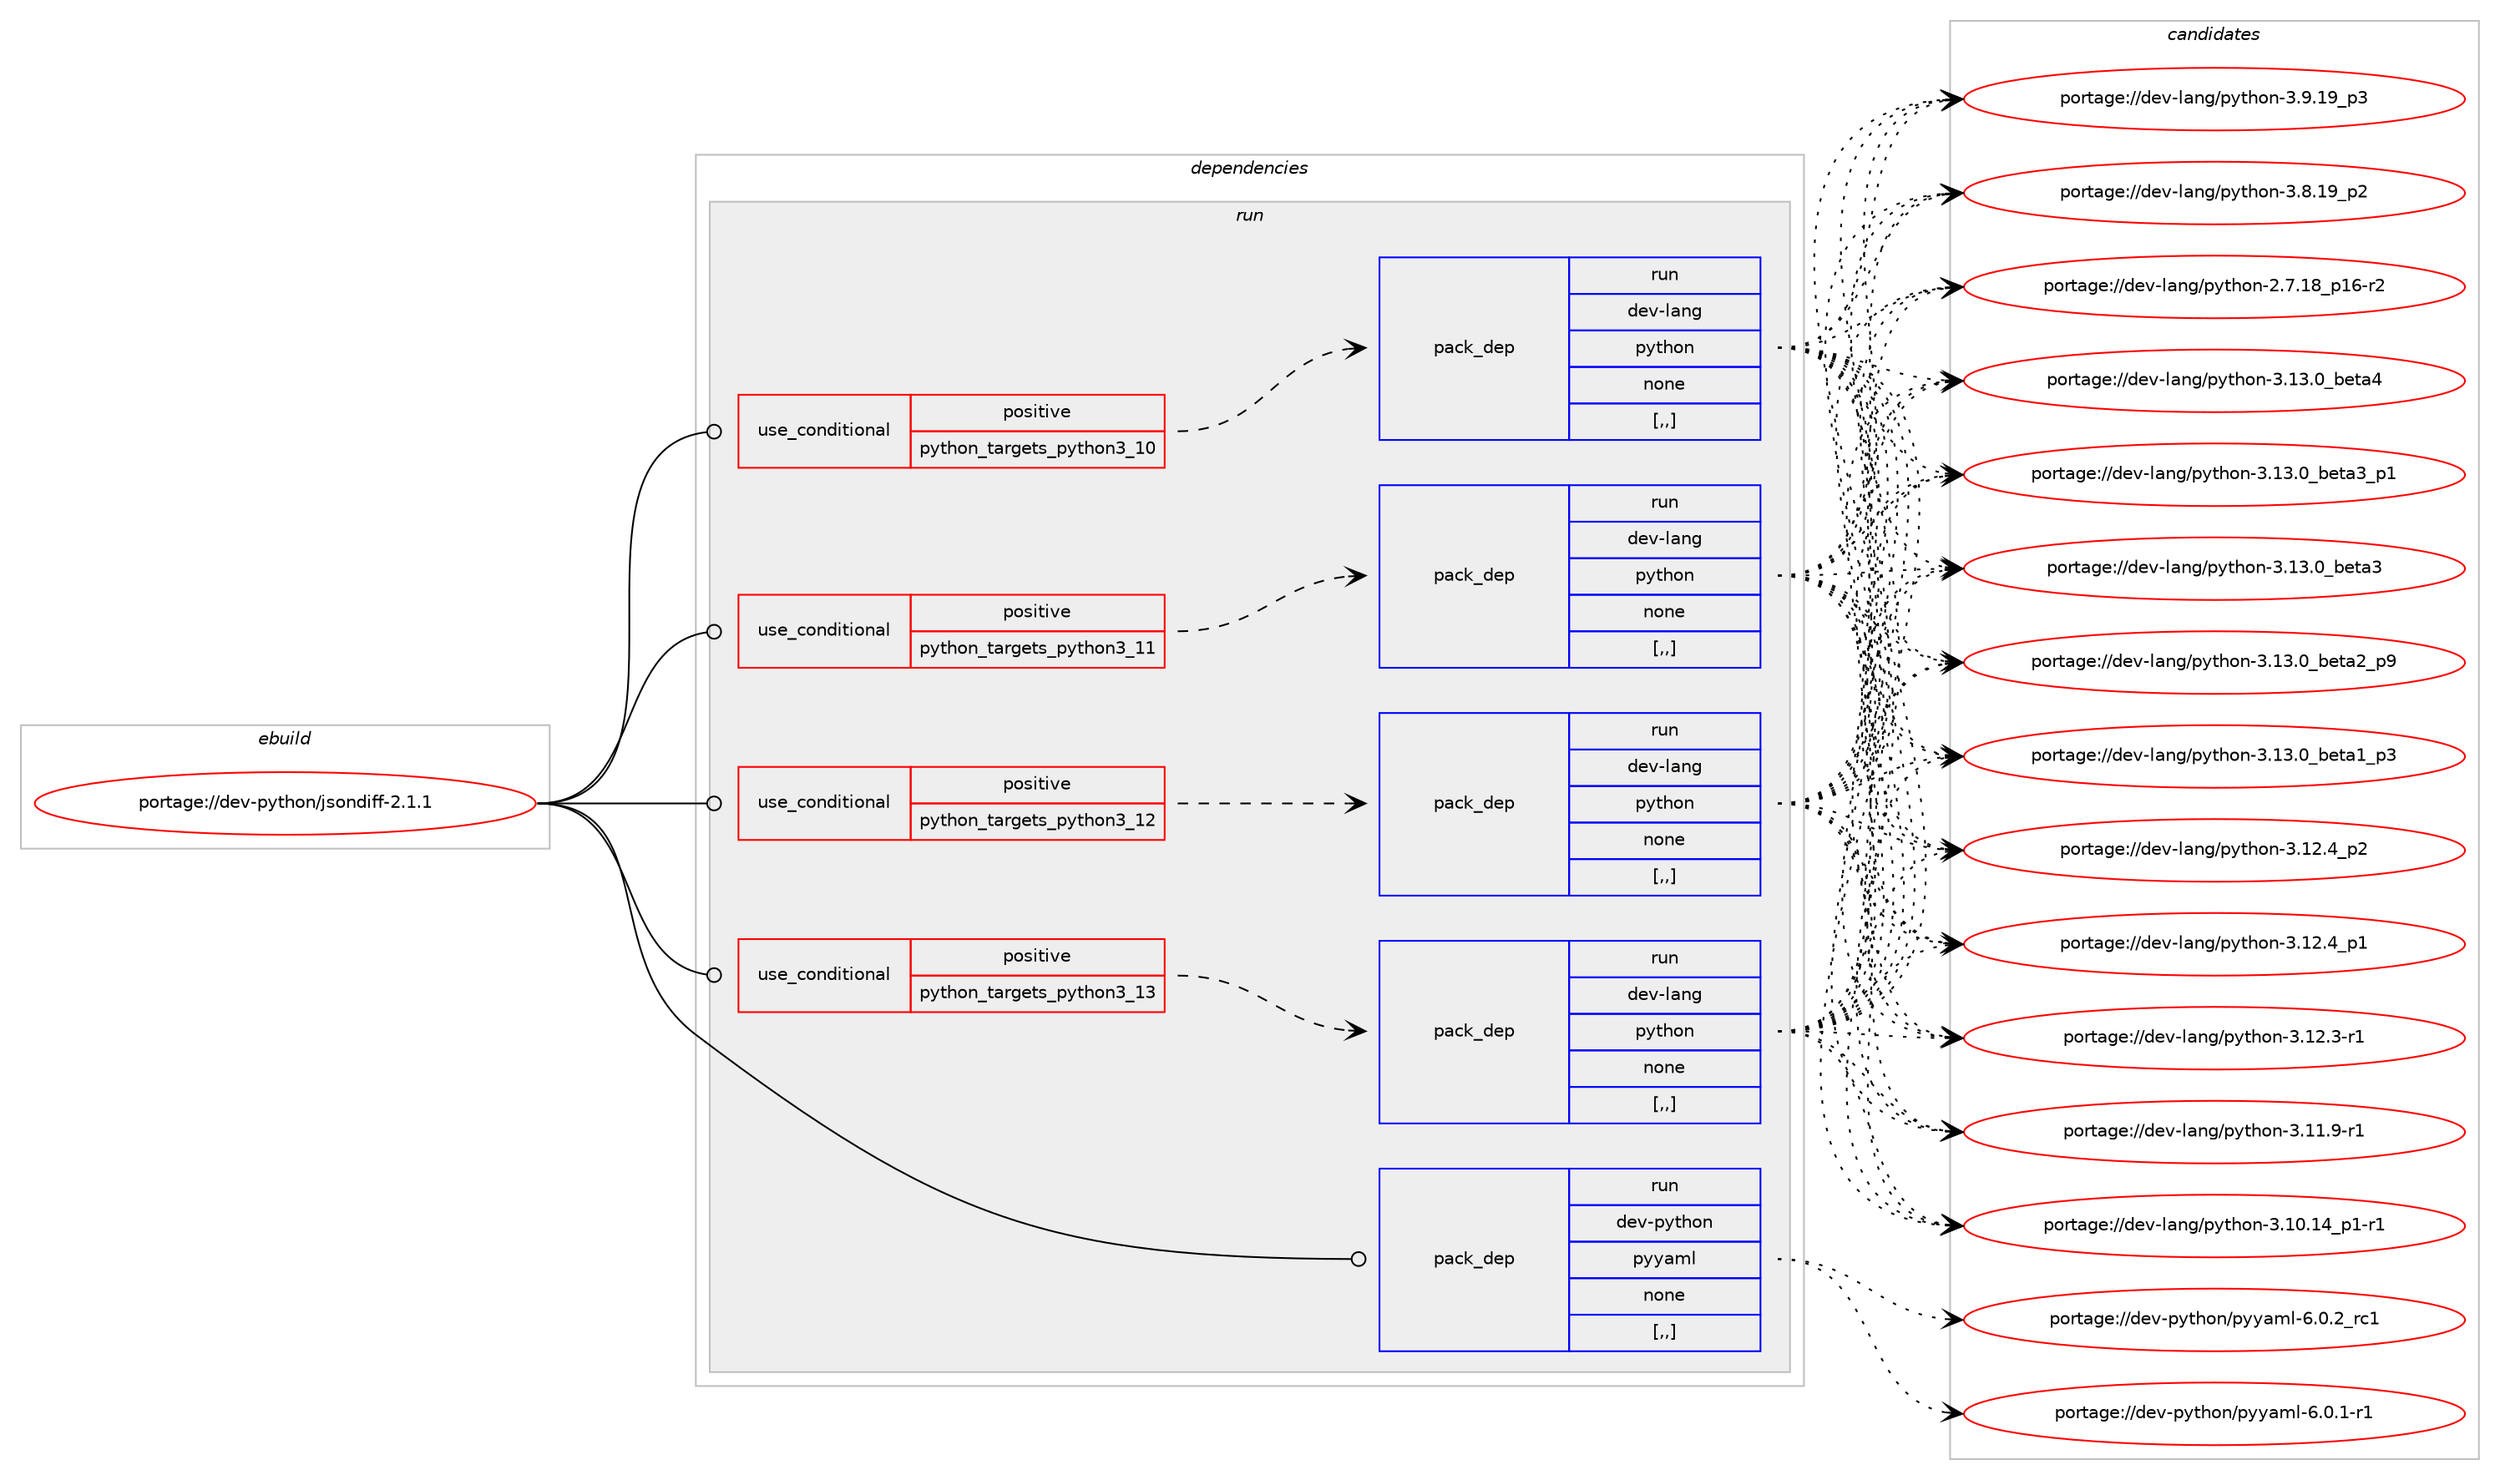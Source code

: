 digraph prolog {

# *************
# Graph options
# *************

newrank=true;
concentrate=true;
compound=true;
graph [rankdir=LR,fontname=Helvetica,fontsize=10,ranksep=1.5];#, ranksep=2.5, nodesep=0.2];
edge  [arrowhead=vee];
node  [fontname=Helvetica,fontsize=10];

# **********
# The ebuild
# **********

subgraph cluster_leftcol {
color=gray;
label=<<i>ebuild</i>>;
id [label="portage://dev-python/jsondiff-2.1.1", color=red, width=4, href="../dev-python/jsondiff-2.1.1.svg"];
}

# ****************
# The dependencies
# ****************

subgraph cluster_midcol {
color=gray;
label=<<i>dependencies</i>>;
subgraph cluster_compile {
fillcolor="#eeeeee";
style=filled;
label=<<i>compile</i>>;
}
subgraph cluster_compileandrun {
fillcolor="#eeeeee";
style=filled;
label=<<i>compile and run</i>>;
}
subgraph cluster_run {
fillcolor="#eeeeee";
style=filled;
label=<<i>run</i>>;
subgraph cond33990 {
dependency149308 [label=<<TABLE BORDER="0" CELLBORDER="1" CELLSPACING="0" CELLPADDING="4"><TR><TD ROWSPAN="3" CELLPADDING="10">use_conditional</TD></TR><TR><TD>positive</TD></TR><TR><TD>python_targets_python3_10</TD></TR></TABLE>>, shape=none, color=red];
subgraph pack114069 {
dependency149309 [label=<<TABLE BORDER="0" CELLBORDER="1" CELLSPACING="0" CELLPADDING="4" WIDTH="220"><TR><TD ROWSPAN="6" CELLPADDING="30">pack_dep</TD></TR><TR><TD WIDTH="110">run</TD></TR><TR><TD>dev-lang</TD></TR><TR><TD>python</TD></TR><TR><TD>none</TD></TR><TR><TD>[,,]</TD></TR></TABLE>>, shape=none, color=blue];
}
dependency149308:e -> dependency149309:w [weight=20,style="dashed",arrowhead="vee"];
}
id:e -> dependency149308:w [weight=20,style="solid",arrowhead="odot"];
subgraph cond33991 {
dependency149310 [label=<<TABLE BORDER="0" CELLBORDER="1" CELLSPACING="0" CELLPADDING="4"><TR><TD ROWSPAN="3" CELLPADDING="10">use_conditional</TD></TR><TR><TD>positive</TD></TR><TR><TD>python_targets_python3_11</TD></TR></TABLE>>, shape=none, color=red];
subgraph pack114070 {
dependency149311 [label=<<TABLE BORDER="0" CELLBORDER="1" CELLSPACING="0" CELLPADDING="4" WIDTH="220"><TR><TD ROWSPAN="6" CELLPADDING="30">pack_dep</TD></TR><TR><TD WIDTH="110">run</TD></TR><TR><TD>dev-lang</TD></TR><TR><TD>python</TD></TR><TR><TD>none</TD></TR><TR><TD>[,,]</TD></TR></TABLE>>, shape=none, color=blue];
}
dependency149310:e -> dependency149311:w [weight=20,style="dashed",arrowhead="vee"];
}
id:e -> dependency149310:w [weight=20,style="solid",arrowhead="odot"];
subgraph cond33992 {
dependency149312 [label=<<TABLE BORDER="0" CELLBORDER="1" CELLSPACING="0" CELLPADDING="4"><TR><TD ROWSPAN="3" CELLPADDING="10">use_conditional</TD></TR><TR><TD>positive</TD></TR><TR><TD>python_targets_python3_12</TD></TR></TABLE>>, shape=none, color=red];
subgraph pack114071 {
dependency149313 [label=<<TABLE BORDER="0" CELLBORDER="1" CELLSPACING="0" CELLPADDING="4" WIDTH="220"><TR><TD ROWSPAN="6" CELLPADDING="30">pack_dep</TD></TR><TR><TD WIDTH="110">run</TD></TR><TR><TD>dev-lang</TD></TR><TR><TD>python</TD></TR><TR><TD>none</TD></TR><TR><TD>[,,]</TD></TR></TABLE>>, shape=none, color=blue];
}
dependency149312:e -> dependency149313:w [weight=20,style="dashed",arrowhead="vee"];
}
id:e -> dependency149312:w [weight=20,style="solid",arrowhead="odot"];
subgraph cond33993 {
dependency149314 [label=<<TABLE BORDER="0" CELLBORDER="1" CELLSPACING="0" CELLPADDING="4"><TR><TD ROWSPAN="3" CELLPADDING="10">use_conditional</TD></TR><TR><TD>positive</TD></TR><TR><TD>python_targets_python3_13</TD></TR></TABLE>>, shape=none, color=red];
subgraph pack114072 {
dependency149315 [label=<<TABLE BORDER="0" CELLBORDER="1" CELLSPACING="0" CELLPADDING="4" WIDTH="220"><TR><TD ROWSPAN="6" CELLPADDING="30">pack_dep</TD></TR><TR><TD WIDTH="110">run</TD></TR><TR><TD>dev-lang</TD></TR><TR><TD>python</TD></TR><TR><TD>none</TD></TR><TR><TD>[,,]</TD></TR></TABLE>>, shape=none, color=blue];
}
dependency149314:e -> dependency149315:w [weight=20,style="dashed",arrowhead="vee"];
}
id:e -> dependency149314:w [weight=20,style="solid",arrowhead="odot"];
subgraph pack114073 {
dependency149316 [label=<<TABLE BORDER="0" CELLBORDER="1" CELLSPACING="0" CELLPADDING="4" WIDTH="220"><TR><TD ROWSPAN="6" CELLPADDING="30">pack_dep</TD></TR><TR><TD WIDTH="110">run</TD></TR><TR><TD>dev-python</TD></TR><TR><TD>pyyaml</TD></TR><TR><TD>none</TD></TR><TR><TD>[,,]</TD></TR></TABLE>>, shape=none, color=blue];
}
id:e -> dependency149316:w [weight=20,style="solid",arrowhead="odot"];
}
}

# **************
# The candidates
# **************

subgraph cluster_choices {
rank=same;
color=gray;
label=<<i>candidates</i>>;

subgraph choice114069 {
color=black;
nodesep=1;
choice1001011184510897110103471121211161041111104551464951464895981011169752 [label="portage://dev-lang/python-3.13.0_beta4", color=red, width=4,href="../dev-lang/python-3.13.0_beta4.svg"];
choice10010111845108971101034711212111610411111045514649514648959810111697519511249 [label="portage://dev-lang/python-3.13.0_beta3_p1", color=red, width=4,href="../dev-lang/python-3.13.0_beta3_p1.svg"];
choice1001011184510897110103471121211161041111104551464951464895981011169751 [label="portage://dev-lang/python-3.13.0_beta3", color=red, width=4,href="../dev-lang/python-3.13.0_beta3.svg"];
choice10010111845108971101034711212111610411111045514649514648959810111697509511257 [label="portage://dev-lang/python-3.13.0_beta2_p9", color=red, width=4,href="../dev-lang/python-3.13.0_beta2_p9.svg"];
choice10010111845108971101034711212111610411111045514649514648959810111697499511251 [label="portage://dev-lang/python-3.13.0_beta1_p3", color=red, width=4,href="../dev-lang/python-3.13.0_beta1_p3.svg"];
choice100101118451089711010347112121116104111110455146495046529511250 [label="portage://dev-lang/python-3.12.4_p2", color=red, width=4,href="../dev-lang/python-3.12.4_p2.svg"];
choice100101118451089711010347112121116104111110455146495046529511249 [label="portage://dev-lang/python-3.12.4_p1", color=red, width=4,href="../dev-lang/python-3.12.4_p1.svg"];
choice100101118451089711010347112121116104111110455146495046514511449 [label="portage://dev-lang/python-3.12.3-r1", color=red, width=4,href="../dev-lang/python-3.12.3-r1.svg"];
choice100101118451089711010347112121116104111110455146494946574511449 [label="portage://dev-lang/python-3.11.9-r1", color=red, width=4,href="../dev-lang/python-3.11.9-r1.svg"];
choice100101118451089711010347112121116104111110455146494846495295112494511449 [label="portage://dev-lang/python-3.10.14_p1-r1", color=red, width=4,href="../dev-lang/python-3.10.14_p1-r1.svg"];
choice100101118451089711010347112121116104111110455146574649579511251 [label="portage://dev-lang/python-3.9.19_p3", color=red, width=4,href="../dev-lang/python-3.9.19_p3.svg"];
choice100101118451089711010347112121116104111110455146564649579511250 [label="portage://dev-lang/python-3.8.19_p2", color=red, width=4,href="../dev-lang/python-3.8.19_p2.svg"];
choice100101118451089711010347112121116104111110455046554649569511249544511450 [label="portage://dev-lang/python-2.7.18_p16-r2", color=red, width=4,href="../dev-lang/python-2.7.18_p16-r2.svg"];
dependency149309:e -> choice1001011184510897110103471121211161041111104551464951464895981011169752:w [style=dotted,weight="100"];
dependency149309:e -> choice10010111845108971101034711212111610411111045514649514648959810111697519511249:w [style=dotted,weight="100"];
dependency149309:e -> choice1001011184510897110103471121211161041111104551464951464895981011169751:w [style=dotted,weight="100"];
dependency149309:e -> choice10010111845108971101034711212111610411111045514649514648959810111697509511257:w [style=dotted,weight="100"];
dependency149309:e -> choice10010111845108971101034711212111610411111045514649514648959810111697499511251:w [style=dotted,weight="100"];
dependency149309:e -> choice100101118451089711010347112121116104111110455146495046529511250:w [style=dotted,weight="100"];
dependency149309:e -> choice100101118451089711010347112121116104111110455146495046529511249:w [style=dotted,weight="100"];
dependency149309:e -> choice100101118451089711010347112121116104111110455146495046514511449:w [style=dotted,weight="100"];
dependency149309:e -> choice100101118451089711010347112121116104111110455146494946574511449:w [style=dotted,weight="100"];
dependency149309:e -> choice100101118451089711010347112121116104111110455146494846495295112494511449:w [style=dotted,weight="100"];
dependency149309:e -> choice100101118451089711010347112121116104111110455146574649579511251:w [style=dotted,weight="100"];
dependency149309:e -> choice100101118451089711010347112121116104111110455146564649579511250:w [style=dotted,weight="100"];
dependency149309:e -> choice100101118451089711010347112121116104111110455046554649569511249544511450:w [style=dotted,weight="100"];
}
subgraph choice114070 {
color=black;
nodesep=1;
choice1001011184510897110103471121211161041111104551464951464895981011169752 [label="portage://dev-lang/python-3.13.0_beta4", color=red, width=4,href="../dev-lang/python-3.13.0_beta4.svg"];
choice10010111845108971101034711212111610411111045514649514648959810111697519511249 [label="portage://dev-lang/python-3.13.0_beta3_p1", color=red, width=4,href="../dev-lang/python-3.13.0_beta3_p1.svg"];
choice1001011184510897110103471121211161041111104551464951464895981011169751 [label="portage://dev-lang/python-3.13.0_beta3", color=red, width=4,href="../dev-lang/python-3.13.0_beta3.svg"];
choice10010111845108971101034711212111610411111045514649514648959810111697509511257 [label="portage://dev-lang/python-3.13.0_beta2_p9", color=red, width=4,href="../dev-lang/python-3.13.0_beta2_p9.svg"];
choice10010111845108971101034711212111610411111045514649514648959810111697499511251 [label="portage://dev-lang/python-3.13.0_beta1_p3", color=red, width=4,href="../dev-lang/python-3.13.0_beta1_p3.svg"];
choice100101118451089711010347112121116104111110455146495046529511250 [label="portage://dev-lang/python-3.12.4_p2", color=red, width=4,href="../dev-lang/python-3.12.4_p2.svg"];
choice100101118451089711010347112121116104111110455146495046529511249 [label="portage://dev-lang/python-3.12.4_p1", color=red, width=4,href="../dev-lang/python-3.12.4_p1.svg"];
choice100101118451089711010347112121116104111110455146495046514511449 [label="portage://dev-lang/python-3.12.3-r1", color=red, width=4,href="../dev-lang/python-3.12.3-r1.svg"];
choice100101118451089711010347112121116104111110455146494946574511449 [label="portage://dev-lang/python-3.11.9-r1", color=red, width=4,href="../dev-lang/python-3.11.9-r1.svg"];
choice100101118451089711010347112121116104111110455146494846495295112494511449 [label="portage://dev-lang/python-3.10.14_p1-r1", color=red, width=4,href="../dev-lang/python-3.10.14_p1-r1.svg"];
choice100101118451089711010347112121116104111110455146574649579511251 [label="portage://dev-lang/python-3.9.19_p3", color=red, width=4,href="../dev-lang/python-3.9.19_p3.svg"];
choice100101118451089711010347112121116104111110455146564649579511250 [label="portage://dev-lang/python-3.8.19_p2", color=red, width=4,href="../dev-lang/python-3.8.19_p2.svg"];
choice100101118451089711010347112121116104111110455046554649569511249544511450 [label="portage://dev-lang/python-2.7.18_p16-r2", color=red, width=4,href="../dev-lang/python-2.7.18_p16-r2.svg"];
dependency149311:e -> choice1001011184510897110103471121211161041111104551464951464895981011169752:w [style=dotted,weight="100"];
dependency149311:e -> choice10010111845108971101034711212111610411111045514649514648959810111697519511249:w [style=dotted,weight="100"];
dependency149311:e -> choice1001011184510897110103471121211161041111104551464951464895981011169751:w [style=dotted,weight="100"];
dependency149311:e -> choice10010111845108971101034711212111610411111045514649514648959810111697509511257:w [style=dotted,weight="100"];
dependency149311:e -> choice10010111845108971101034711212111610411111045514649514648959810111697499511251:w [style=dotted,weight="100"];
dependency149311:e -> choice100101118451089711010347112121116104111110455146495046529511250:w [style=dotted,weight="100"];
dependency149311:e -> choice100101118451089711010347112121116104111110455146495046529511249:w [style=dotted,weight="100"];
dependency149311:e -> choice100101118451089711010347112121116104111110455146495046514511449:w [style=dotted,weight="100"];
dependency149311:e -> choice100101118451089711010347112121116104111110455146494946574511449:w [style=dotted,weight="100"];
dependency149311:e -> choice100101118451089711010347112121116104111110455146494846495295112494511449:w [style=dotted,weight="100"];
dependency149311:e -> choice100101118451089711010347112121116104111110455146574649579511251:w [style=dotted,weight="100"];
dependency149311:e -> choice100101118451089711010347112121116104111110455146564649579511250:w [style=dotted,weight="100"];
dependency149311:e -> choice100101118451089711010347112121116104111110455046554649569511249544511450:w [style=dotted,weight="100"];
}
subgraph choice114071 {
color=black;
nodesep=1;
choice1001011184510897110103471121211161041111104551464951464895981011169752 [label="portage://dev-lang/python-3.13.0_beta4", color=red, width=4,href="../dev-lang/python-3.13.0_beta4.svg"];
choice10010111845108971101034711212111610411111045514649514648959810111697519511249 [label="portage://dev-lang/python-3.13.0_beta3_p1", color=red, width=4,href="../dev-lang/python-3.13.0_beta3_p1.svg"];
choice1001011184510897110103471121211161041111104551464951464895981011169751 [label="portage://dev-lang/python-3.13.0_beta3", color=red, width=4,href="../dev-lang/python-3.13.0_beta3.svg"];
choice10010111845108971101034711212111610411111045514649514648959810111697509511257 [label="portage://dev-lang/python-3.13.0_beta2_p9", color=red, width=4,href="../dev-lang/python-3.13.0_beta2_p9.svg"];
choice10010111845108971101034711212111610411111045514649514648959810111697499511251 [label="portage://dev-lang/python-3.13.0_beta1_p3", color=red, width=4,href="../dev-lang/python-3.13.0_beta1_p3.svg"];
choice100101118451089711010347112121116104111110455146495046529511250 [label="portage://dev-lang/python-3.12.4_p2", color=red, width=4,href="../dev-lang/python-3.12.4_p2.svg"];
choice100101118451089711010347112121116104111110455146495046529511249 [label="portage://dev-lang/python-3.12.4_p1", color=red, width=4,href="../dev-lang/python-3.12.4_p1.svg"];
choice100101118451089711010347112121116104111110455146495046514511449 [label="portage://dev-lang/python-3.12.3-r1", color=red, width=4,href="../dev-lang/python-3.12.3-r1.svg"];
choice100101118451089711010347112121116104111110455146494946574511449 [label="portage://dev-lang/python-3.11.9-r1", color=red, width=4,href="../dev-lang/python-3.11.9-r1.svg"];
choice100101118451089711010347112121116104111110455146494846495295112494511449 [label="portage://dev-lang/python-3.10.14_p1-r1", color=red, width=4,href="../dev-lang/python-3.10.14_p1-r1.svg"];
choice100101118451089711010347112121116104111110455146574649579511251 [label="portage://dev-lang/python-3.9.19_p3", color=red, width=4,href="../dev-lang/python-3.9.19_p3.svg"];
choice100101118451089711010347112121116104111110455146564649579511250 [label="portage://dev-lang/python-3.8.19_p2", color=red, width=4,href="../dev-lang/python-3.8.19_p2.svg"];
choice100101118451089711010347112121116104111110455046554649569511249544511450 [label="portage://dev-lang/python-2.7.18_p16-r2", color=red, width=4,href="../dev-lang/python-2.7.18_p16-r2.svg"];
dependency149313:e -> choice1001011184510897110103471121211161041111104551464951464895981011169752:w [style=dotted,weight="100"];
dependency149313:e -> choice10010111845108971101034711212111610411111045514649514648959810111697519511249:w [style=dotted,weight="100"];
dependency149313:e -> choice1001011184510897110103471121211161041111104551464951464895981011169751:w [style=dotted,weight="100"];
dependency149313:e -> choice10010111845108971101034711212111610411111045514649514648959810111697509511257:w [style=dotted,weight="100"];
dependency149313:e -> choice10010111845108971101034711212111610411111045514649514648959810111697499511251:w [style=dotted,weight="100"];
dependency149313:e -> choice100101118451089711010347112121116104111110455146495046529511250:w [style=dotted,weight="100"];
dependency149313:e -> choice100101118451089711010347112121116104111110455146495046529511249:w [style=dotted,weight="100"];
dependency149313:e -> choice100101118451089711010347112121116104111110455146495046514511449:w [style=dotted,weight="100"];
dependency149313:e -> choice100101118451089711010347112121116104111110455146494946574511449:w [style=dotted,weight="100"];
dependency149313:e -> choice100101118451089711010347112121116104111110455146494846495295112494511449:w [style=dotted,weight="100"];
dependency149313:e -> choice100101118451089711010347112121116104111110455146574649579511251:w [style=dotted,weight="100"];
dependency149313:e -> choice100101118451089711010347112121116104111110455146564649579511250:w [style=dotted,weight="100"];
dependency149313:e -> choice100101118451089711010347112121116104111110455046554649569511249544511450:w [style=dotted,weight="100"];
}
subgraph choice114072 {
color=black;
nodesep=1;
choice1001011184510897110103471121211161041111104551464951464895981011169752 [label="portage://dev-lang/python-3.13.0_beta4", color=red, width=4,href="../dev-lang/python-3.13.0_beta4.svg"];
choice10010111845108971101034711212111610411111045514649514648959810111697519511249 [label="portage://dev-lang/python-3.13.0_beta3_p1", color=red, width=4,href="../dev-lang/python-3.13.0_beta3_p1.svg"];
choice1001011184510897110103471121211161041111104551464951464895981011169751 [label="portage://dev-lang/python-3.13.0_beta3", color=red, width=4,href="../dev-lang/python-3.13.0_beta3.svg"];
choice10010111845108971101034711212111610411111045514649514648959810111697509511257 [label="portage://dev-lang/python-3.13.0_beta2_p9", color=red, width=4,href="../dev-lang/python-3.13.0_beta2_p9.svg"];
choice10010111845108971101034711212111610411111045514649514648959810111697499511251 [label="portage://dev-lang/python-3.13.0_beta1_p3", color=red, width=4,href="../dev-lang/python-3.13.0_beta1_p3.svg"];
choice100101118451089711010347112121116104111110455146495046529511250 [label="portage://dev-lang/python-3.12.4_p2", color=red, width=4,href="../dev-lang/python-3.12.4_p2.svg"];
choice100101118451089711010347112121116104111110455146495046529511249 [label="portage://dev-lang/python-3.12.4_p1", color=red, width=4,href="../dev-lang/python-3.12.4_p1.svg"];
choice100101118451089711010347112121116104111110455146495046514511449 [label="portage://dev-lang/python-3.12.3-r1", color=red, width=4,href="../dev-lang/python-3.12.3-r1.svg"];
choice100101118451089711010347112121116104111110455146494946574511449 [label="portage://dev-lang/python-3.11.9-r1", color=red, width=4,href="../dev-lang/python-3.11.9-r1.svg"];
choice100101118451089711010347112121116104111110455146494846495295112494511449 [label="portage://dev-lang/python-3.10.14_p1-r1", color=red, width=4,href="../dev-lang/python-3.10.14_p1-r1.svg"];
choice100101118451089711010347112121116104111110455146574649579511251 [label="portage://dev-lang/python-3.9.19_p3", color=red, width=4,href="../dev-lang/python-3.9.19_p3.svg"];
choice100101118451089711010347112121116104111110455146564649579511250 [label="portage://dev-lang/python-3.8.19_p2", color=red, width=4,href="../dev-lang/python-3.8.19_p2.svg"];
choice100101118451089711010347112121116104111110455046554649569511249544511450 [label="portage://dev-lang/python-2.7.18_p16-r2", color=red, width=4,href="../dev-lang/python-2.7.18_p16-r2.svg"];
dependency149315:e -> choice1001011184510897110103471121211161041111104551464951464895981011169752:w [style=dotted,weight="100"];
dependency149315:e -> choice10010111845108971101034711212111610411111045514649514648959810111697519511249:w [style=dotted,weight="100"];
dependency149315:e -> choice1001011184510897110103471121211161041111104551464951464895981011169751:w [style=dotted,weight="100"];
dependency149315:e -> choice10010111845108971101034711212111610411111045514649514648959810111697509511257:w [style=dotted,weight="100"];
dependency149315:e -> choice10010111845108971101034711212111610411111045514649514648959810111697499511251:w [style=dotted,weight="100"];
dependency149315:e -> choice100101118451089711010347112121116104111110455146495046529511250:w [style=dotted,weight="100"];
dependency149315:e -> choice100101118451089711010347112121116104111110455146495046529511249:w [style=dotted,weight="100"];
dependency149315:e -> choice100101118451089711010347112121116104111110455146495046514511449:w [style=dotted,weight="100"];
dependency149315:e -> choice100101118451089711010347112121116104111110455146494946574511449:w [style=dotted,weight="100"];
dependency149315:e -> choice100101118451089711010347112121116104111110455146494846495295112494511449:w [style=dotted,weight="100"];
dependency149315:e -> choice100101118451089711010347112121116104111110455146574649579511251:w [style=dotted,weight="100"];
dependency149315:e -> choice100101118451089711010347112121116104111110455146564649579511250:w [style=dotted,weight="100"];
dependency149315:e -> choice100101118451089711010347112121116104111110455046554649569511249544511450:w [style=dotted,weight="100"];
}
subgraph choice114073 {
color=black;
nodesep=1;
choice100101118451121211161041111104711212112197109108455446484650951149949 [label="portage://dev-python/pyyaml-6.0.2_rc1", color=red, width=4,href="../dev-python/pyyaml-6.0.2_rc1.svg"];
choice1001011184511212111610411111047112121121971091084554464846494511449 [label="portage://dev-python/pyyaml-6.0.1-r1", color=red, width=4,href="../dev-python/pyyaml-6.0.1-r1.svg"];
dependency149316:e -> choice100101118451121211161041111104711212112197109108455446484650951149949:w [style=dotted,weight="100"];
dependency149316:e -> choice1001011184511212111610411111047112121121971091084554464846494511449:w [style=dotted,weight="100"];
}
}

}
